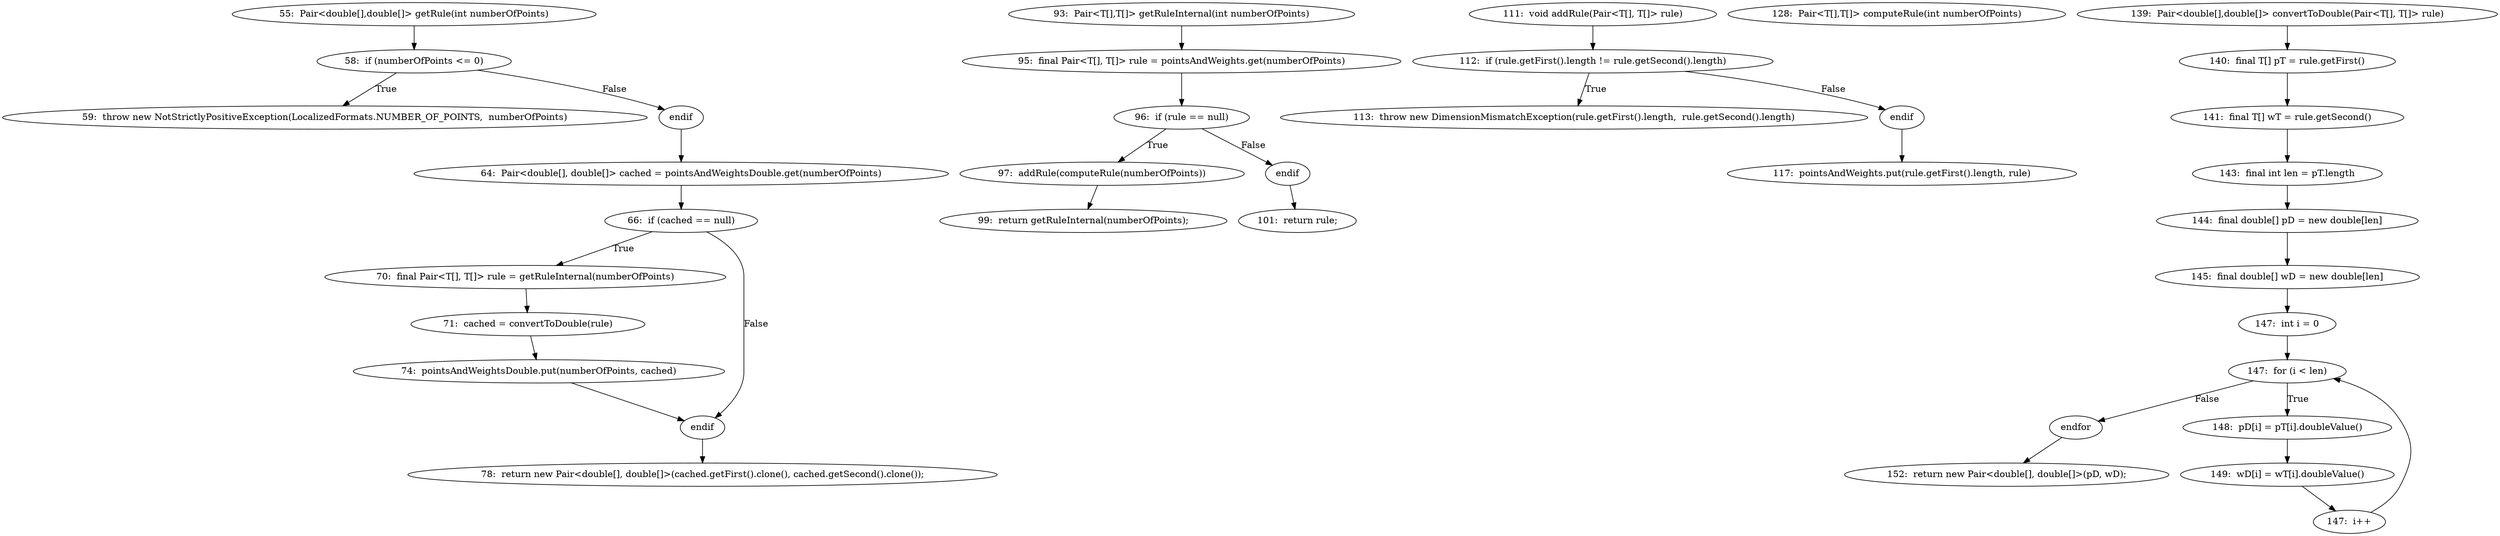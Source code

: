 digraph BaseRuleFactory_CFG {
  // graph-vertices
  v1  [label="55:  Pair<double[],double[]> getRule(int numberOfPoints)"];
  v2  [label="58:  if (numberOfPoints <= 0)"];
  v3  [label="59:  throw new NotStrictlyPositiveException(LocalizedFormats.NUMBER_OF_POINTS,  numberOfPoints)"];
  v4  [label="endif"];
  v5  [label="64:  Pair<double[], double[]> cached = pointsAndWeightsDouble.get(numberOfPoints)"];
  v6  [label="66:  if (cached == null)"];
  v7  [label="70:  final Pair<T[], T[]> rule = getRuleInternal(numberOfPoints)"];
  v8  [label="71:  cached = convertToDouble(rule)"];
  v9  [label="74:  pointsAndWeightsDouble.put(numberOfPoints, cached)"];
  v10  [label="endif"];
  v11  [label="78:  return new Pair<double[], double[]>(cached.getFirst().clone(), cached.getSecond().clone());"];
  v12  [label="93:  Pair<T[],T[]> getRuleInternal(int numberOfPoints)"];
  v13  [label="95:  final Pair<T[], T[]> rule = pointsAndWeights.get(numberOfPoints)"];
  v14  [label="96:  if (rule == null)"];
  v15  [label="97:  addRule(computeRule(numberOfPoints))"];
  v16  [label="99:  return getRuleInternal(numberOfPoints);"];
  v17  [label="endif"];
  v18  [label="101:  return rule;"];
  v19  [label="111:  void addRule(Pair<T[], T[]> rule)"];
  v20  [label="112:  if (rule.getFirst().length != rule.getSecond().length)"];
  v21  [label="113:  throw new DimensionMismatchException(rule.getFirst().length,  rule.getSecond().length)"];
  v22  [label="endif"];
  v23  [label="117:  pointsAndWeights.put(rule.getFirst().length, rule)"];
  v24  [label="128:  Pair<T[],T[]> computeRule(int numberOfPoints)"];
  v25  [label="139:  Pair<double[],double[]> convertToDouble(Pair<T[], T[]> rule)"];
  v26  [label="140:  final T[] pT = rule.getFirst()"];
  v27  [label="141:  final T[] wT = rule.getSecond()"];
  v28  [label="143:  final int len = pT.length"];
  v29  [label="144:  final double[] pD = new double[len]"];
  v30  [label="145:  final double[] wD = new double[len]"];
  v31  [label="147:  int i = 0"];
  v32  [label="147:  for (i < len)"];
  v33  [label="147:  i++"];
  v34  [label="endfor"];
  v35  [label="148:  pD[i] = pT[i].doubleValue()"];
  v36  [label="149:  wD[i] = wT[i].doubleValue()"];
  v37  [label="152:  return new Pair<double[], double[]>(pD, wD);"];
  // graph-edges
  v1 -> v2;
  v2 -> v3  [label="True"];
  v2 -> v4  [label="False"];
  v4 -> v5;
  v5 -> v6;
  v6 -> v7  [label="True"];
  v7 -> v8;
  v8 -> v9;
  v9 -> v10;
  v6 -> v10  [label="False"];
  v10 -> v11;
  v12 -> v13;
  v13 -> v14;
  v14 -> v15  [label="True"];
  v15 -> v16;
  v14 -> v17  [label="False"];
  v17 -> v18;
  v19 -> v20;
  v20 -> v21  [label="True"];
  v20 -> v22  [label="False"];
  v22 -> v23;
  v25 -> v26;
  v26 -> v27;
  v27 -> v28;
  v28 -> v29;
  v29 -> v30;
  v30 -> v31;
  v31 -> v32;
  v32 -> v34  [label="False"];
  v32 -> v35  [label="True"];
  v35 -> v36;
  v36 -> v33;
  v33 -> v32;
  v34 -> v37;
  // end-of-graph
}
